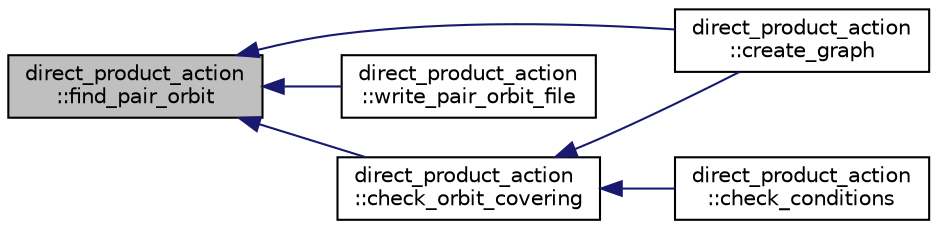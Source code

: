 digraph "direct_product_action::find_pair_orbit"
{
  edge [fontname="Helvetica",fontsize="10",labelfontname="Helvetica",labelfontsize="10"];
  node [fontname="Helvetica",fontsize="10",shape=record];
  rankdir="LR";
  Node95 [label="direct_product_action\l::find_pair_orbit",height=0.2,width=0.4,color="black", fillcolor="grey75", style="filled", fontcolor="black"];
  Node95 -> Node96 [dir="back",color="midnightblue",fontsize="10",style="solid",fontname="Helvetica"];
  Node96 [label="direct_product_action\l::create_graph",height=0.2,width=0.4,color="black", fillcolor="white", style="filled",URL="$d3/d78/classdirect__product__action.html#a7e5177f85fcdbcdd3424afa4def7c059"];
  Node95 -> Node97 [dir="back",color="midnightblue",fontsize="10",style="solid",fontname="Helvetica"];
  Node97 [label="direct_product_action\l::write_pair_orbit_file",height=0.2,width=0.4,color="black", fillcolor="white", style="filled",URL="$d3/d78/classdirect__product__action.html#a951b8044b9fd77e31ab10cdde9e9f668"];
  Node95 -> Node98 [dir="back",color="midnightblue",fontsize="10",style="solid",fontname="Helvetica"];
  Node98 [label="direct_product_action\l::check_orbit_covering",height=0.2,width=0.4,color="black", fillcolor="white", style="filled",URL="$d3/d78/classdirect__product__action.html#add0bec2a4f338ddf6d72b5391aa85577"];
  Node98 -> Node96 [dir="back",color="midnightblue",fontsize="10",style="solid",fontname="Helvetica"];
  Node98 -> Node99 [dir="back",color="midnightblue",fontsize="10",style="solid",fontname="Helvetica"];
  Node99 [label="direct_product_action\l::check_conditions",height=0.2,width=0.4,color="black", fillcolor="white", style="filled",URL="$d3/d78/classdirect__product__action.html#a3d89cd59c0ae48a4e277b69dee6ba2e1"];
}
